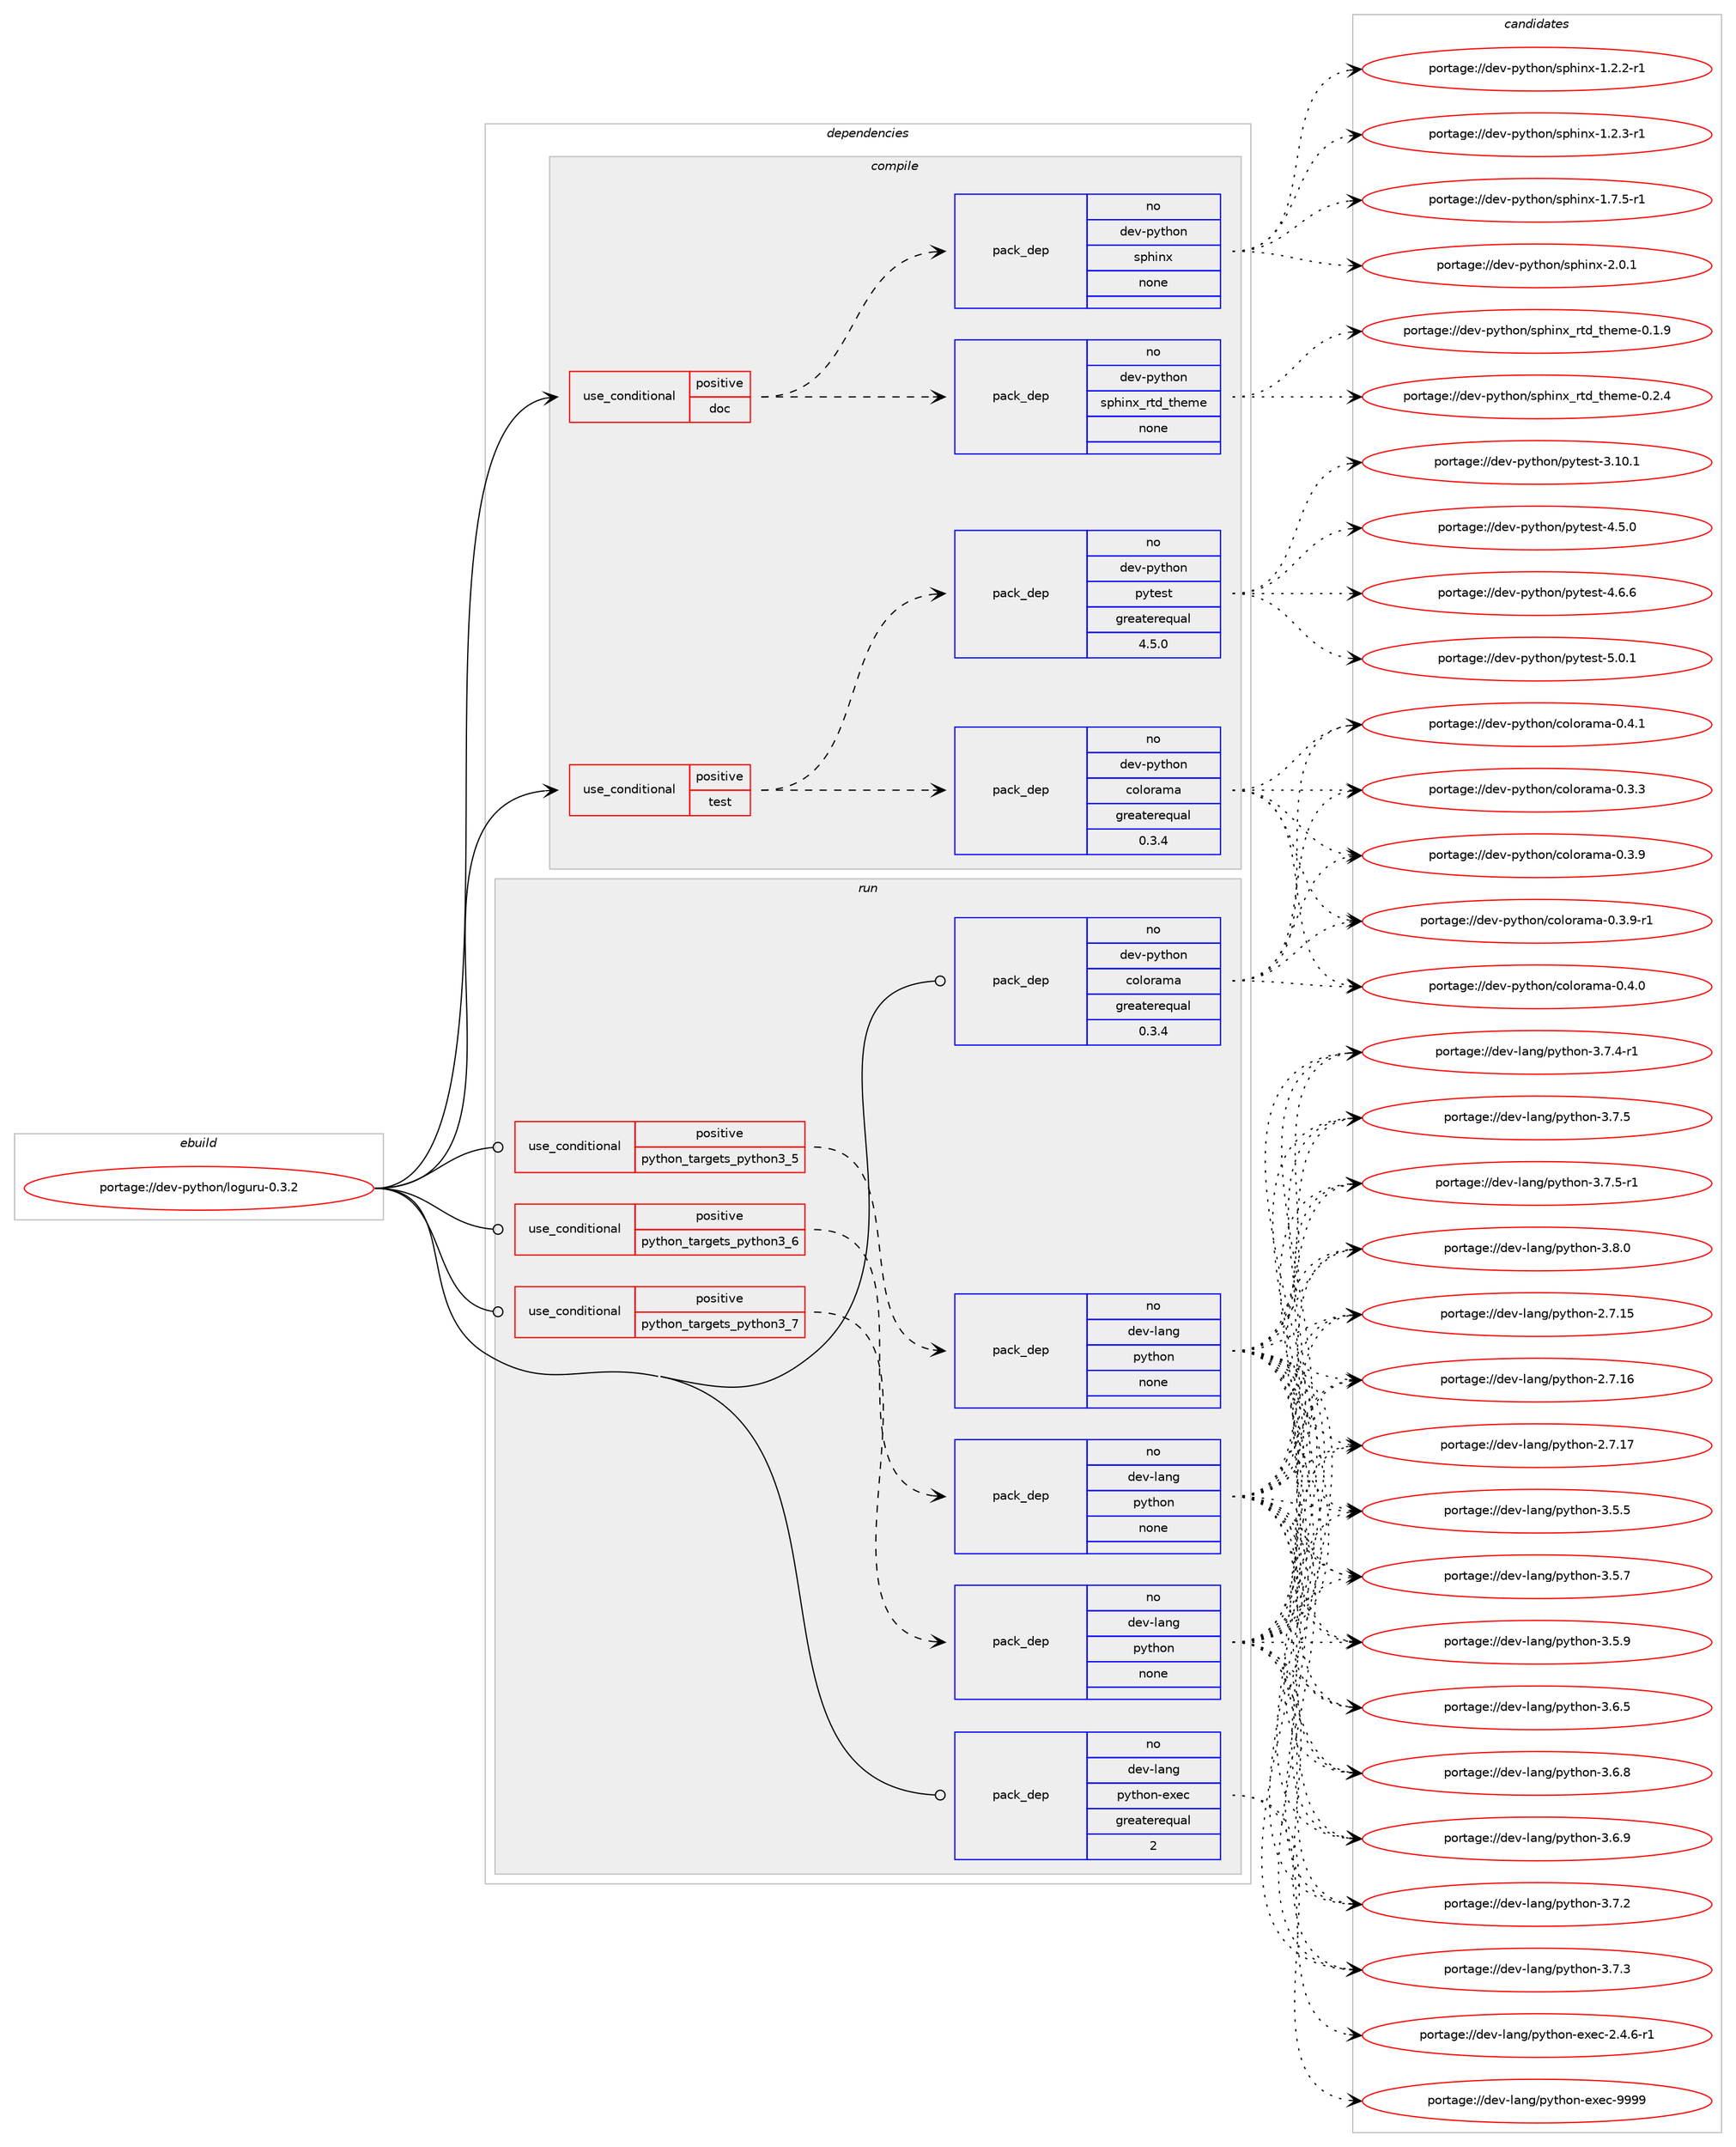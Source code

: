 digraph prolog {

# *************
# Graph options
# *************

newrank=true;
concentrate=true;
compound=true;
graph [rankdir=LR,fontname=Helvetica,fontsize=10,ranksep=1.5];#, ranksep=2.5, nodesep=0.2];
edge  [arrowhead=vee];
node  [fontname=Helvetica,fontsize=10];

# **********
# The ebuild
# **********

subgraph cluster_leftcol {
color=gray;
rank=same;
label=<<i>ebuild</i>>;
id [label="portage://dev-python/loguru-0.3.2", color=red, width=4, href="../dev-python/loguru-0.3.2.svg"];
}

# ****************
# The dependencies
# ****************

subgraph cluster_midcol {
color=gray;
label=<<i>dependencies</i>>;
subgraph cluster_compile {
fillcolor="#eeeeee";
style=filled;
label=<<i>compile</i>>;
subgraph cond31402 {
dependency148342 [label=<<TABLE BORDER="0" CELLBORDER="1" CELLSPACING="0" CELLPADDING="4"><TR><TD ROWSPAN="3" CELLPADDING="10">use_conditional</TD></TR><TR><TD>positive</TD></TR><TR><TD>doc</TD></TR></TABLE>>, shape=none, color=red];
subgraph pack113615 {
dependency148343 [label=<<TABLE BORDER="0" CELLBORDER="1" CELLSPACING="0" CELLPADDING="4" WIDTH="220"><TR><TD ROWSPAN="6" CELLPADDING="30">pack_dep</TD></TR><TR><TD WIDTH="110">no</TD></TR><TR><TD>dev-python</TD></TR><TR><TD>sphinx</TD></TR><TR><TD>none</TD></TR><TR><TD></TD></TR></TABLE>>, shape=none, color=blue];
}
dependency148342:e -> dependency148343:w [weight=20,style="dashed",arrowhead="vee"];
subgraph pack113616 {
dependency148344 [label=<<TABLE BORDER="0" CELLBORDER="1" CELLSPACING="0" CELLPADDING="4" WIDTH="220"><TR><TD ROWSPAN="6" CELLPADDING="30">pack_dep</TD></TR><TR><TD WIDTH="110">no</TD></TR><TR><TD>dev-python</TD></TR><TR><TD>sphinx_rtd_theme</TD></TR><TR><TD>none</TD></TR><TR><TD></TD></TR></TABLE>>, shape=none, color=blue];
}
dependency148342:e -> dependency148344:w [weight=20,style="dashed",arrowhead="vee"];
}
id:e -> dependency148342:w [weight=20,style="solid",arrowhead="vee"];
subgraph cond31403 {
dependency148345 [label=<<TABLE BORDER="0" CELLBORDER="1" CELLSPACING="0" CELLPADDING="4"><TR><TD ROWSPAN="3" CELLPADDING="10">use_conditional</TD></TR><TR><TD>positive</TD></TR><TR><TD>test</TD></TR></TABLE>>, shape=none, color=red];
subgraph pack113617 {
dependency148346 [label=<<TABLE BORDER="0" CELLBORDER="1" CELLSPACING="0" CELLPADDING="4" WIDTH="220"><TR><TD ROWSPAN="6" CELLPADDING="30">pack_dep</TD></TR><TR><TD WIDTH="110">no</TD></TR><TR><TD>dev-python</TD></TR><TR><TD>colorama</TD></TR><TR><TD>greaterequal</TD></TR><TR><TD>0.3.4</TD></TR></TABLE>>, shape=none, color=blue];
}
dependency148345:e -> dependency148346:w [weight=20,style="dashed",arrowhead="vee"];
subgraph pack113618 {
dependency148347 [label=<<TABLE BORDER="0" CELLBORDER="1" CELLSPACING="0" CELLPADDING="4" WIDTH="220"><TR><TD ROWSPAN="6" CELLPADDING="30">pack_dep</TD></TR><TR><TD WIDTH="110">no</TD></TR><TR><TD>dev-python</TD></TR><TR><TD>pytest</TD></TR><TR><TD>greaterequal</TD></TR><TR><TD>4.5.0</TD></TR></TABLE>>, shape=none, color=blue];
}
dependency148345:e -> dependency148347:w [weight=20,style="dashed",arrowhead="vee"];
}
id:e -> dependency148345:w [weight=20,style="solid",arrowhead="vee"];
}
subgraph cluster_compileandrun {
fillcolor="#eeeeee";
style=filled;
label=<<i>compile and run</i>>;
}
subgraph cluster_run {
fillcolor="#eeeeee";
style=filled;
label=<<i>run</i>>;
subgraph cond31404 {
dependency148348 [label=<<TABLE BORDER="0" CELLBORDER="1" CELLSPACING="0" CELLPADDING="4"><TR><TD ROWSPAN="3" CELLPADDING="10">use_conditional</TD></TR><TR><TD>positive</TD></TR><TR><TD>python_targets_python3_5</TD></TR></TABLE>>, shape=none, color=red];
subgraph pack113619 {
dependency148349 [label=<<TABLE BORDER="0" CELLBORDER="1" CELLSPACING="0" CELLPADDING="4" WIDTH="220"><TR><TD ROWSPAN="6" CELLPADDING="30">pack_dep</TD></TR><TR><TD WIDTH="110">no</TD></TR><TR><TD>dev-lang</TD></TR><TR><TD>python</TD></TR><TR><TD>none</TD></TR><TR><TD></TD></TR></TABLE>>, shape=none, color=blue];
}
dependency148348:e -> dependency148349:w [weight=20,style="dashed",arrowhead="vee"];
}
id:e -> dependency148348:w [weight=20,style="solid",arrowhead="odot"];
subgraph cond31405 {
dependency148350 [label=<<TABLE BORDER="0" CELLBORDER="1" CELLSPACING="0" CELLPADDING="4"><TR><TD ROWSPAN="3" CELLPADDING="10">use_conditional</TD></TR><TR><TD>positive</TD></TR><TR><TD>python_targets_python3_6</TD></TR></TABLE>>, shape=none, color=red];
subgraph pack113620 {
dependency148351 [label=<<TABLE BORDER="0" CELLBORDER="1" CELLSPACING="0" CELLPADDING="4" WIDTH="220"><TR><TD ROWSPAN="6" CELLPADDING="30">pack_dep</TD></TR><TR><TD WIDTH="110">no</TD></TR><TR><TD>dev-lang</TD></TR><TR><TD>python</TD></TR><TR><TD>none</TD></TR><TR><TD></TD></TR></TABLE>>, shape=none, color=blue];
}
dependency148350:e -> dependency148351:w [weight=20,style="dashed",arrowhead="vee"];
}
id:e -> dependency148350:w [weight=20,style="solid",arrowhead="odot"];
subgraph cond31406 {
dependency148352 [label=<<TABLE BORDER="0" CELLBORDER="1" CELLSPACING="0" CELLPADDING="4"><TR><TD ROWSPAN="3" CELLPADDING="10">use_conditional</TD></TR><TR><TD>positive</TD></TR><TR><TD>python_targets_python3_7</TD></TR></TABLE>>, shape=none, color=red];
subgraph pack113621 {
dependency148353 [label=<<TABLE BORDER="0" CELLBORDER="1" CELLSPACING="0" CELLPADDING="4" WIDTH="220"><TR><TD ROWSPAN="6" CELLPADDING="30">pack_dep</TD></TR><TR><TD WIDTH="110">no</TD></TR><TR><TD>dev-lang</TD></TR><TR><TD>python</TD></TR><TR><TD>none</TD></TR><TR><TD></TD></TR></TABLE>>, shape=none, color=blue];
}
dependency148352:e -> dependency148353:w [weight=20,style="dashed",arrowhead="vee"];
}
id:e -> dependency148352:w [weight=20,style="solid",arrowhead="odot"];
subgraph pack113622 {
dependency148354 [label=<<TABLE BORDER="0" CELLBORDER="1" CELLSPACING="0" CELLPADDING="4" WIDTH="220"><TR><TD ROWSPAN="6" CELLPADDING="30">pack_dep</TD></TR><TR><TD WIDTH="110">no</TD></TR><TR><TD>dev-lang</TD></TR><TR><TD>python-exec</TD></TR><TR><TD>greaterequal</TD></TR><TR><TD>2</TD></TR></TABLE>>, shape=none, color=blue];
}
id:e -> dependency148354:w [weight=20,style="solid",arrowhead="odot"];
subgraph pack113623 {
dependency148355 [label=<<TABLE BORDER="0" CELLBORDER="1" CELLSPACING="0" CELLPADDING="4" WIDTH="220"><TR><TD ROWSPAN="6" CELLPADDING="30">pack_dep</TD></TR><TR><TD WIDTH="110">no</TD></TR><TR><TD>dev-python</TD></TR><TR><TD>colorama</TD></TR><TR><TD>greaterequal</TD></TR><TR><TD>0.3.4</TD></TR></TABLE>>, shape=none, color=blue];
}
id:e -> dependency148355:w [weight=20,style="solid",arrowhead="odot"];
}
}

# **************
# The candidates
# **************

subgraph cluster_choices {
rank=same;
color=gray;
label=<<i>candidates</i>>;

subgraph choice113615 {
color=black;
nodesep=1;
choiceportage10010111845112121116104111110471151121041051101204549465046504511449 [label="portage://dev-python/sphinx-1.2.2-r1", color=red, width=4,href="../dev-python/sphinx-1.2.2-r1.svg"];
choiceportage10010111845112121116104111110471151121041051101204549465046514511449 [label="portage://dev-python/sphinx-1.2.3-r1", color=red, width=4,href="../dev-python/sphinx-1.2.3-r1.svg"];
choiceportage10010111845112121116104111110471151121041051101204549465546534511449 [label="portage://dev-python/sphinx-1.7.5-r1", color=red, width=4,href="../dev-python/sphinx-1.7.5-r1.svg"];
choiceportage1001011184511212111610411111047115112104105110120455046484649 [label="portage://dev-python/sphinx-2.0.1", color=red, width=4,href="../dev-python/sphinx-2.0.1.svg"];
dependency148343:e -> choiceportage10010111845112121116104111110471151121041051101204549465046504511449:w [style=dotted,weight="100"];
dependency148343:e -> choiceportage10010111845112121116104111110471151121041051101204549465046514511449:w [style=dotted,weight="100"];
dependency148343:e -> choiceportage10010111845112121116104111110471151121041051101204549465546534511449:w [style=dotted,weight="100"];
dependency148343:e -> choiceportage1001011184511212111610411111047115112104105110120455046484649:w [style=dotted,weight="100"];
}
subgraph choice113616 {
color=black;
nodesep=1;
choiceportage10010111845112121116104111110471151121041051101209511411610095116104101109101454846494657 [label="portage://dev-python/sphinx_rtd_theme-0.1.9", color=red, width=4,href="../dev-python/sphinx_rtd_theme-0.1.9.svg"];
choiceportage10010111845112121116104111110471151121041051101209511411610095116104101109101454846504652 [label="portage://dev-python/sphinx_rtd_theme-0.2.4", color=red, width=4,href="../dev-python/sphinx_rtd_theme-0.2.4.svg"];
dependency148344:e -> choiceportage10010111845112121116104111110471151121041051101209511411610095116104101109101454846494657:w [style=dotted,weight="100"];
dependency148344:e -> choiceportage10010111845112121116104111110471151121041051101209511411610095116104101109101454846504652:w [style=dotted,weight="100"];
}
subgraph choice113617 {
color=black;
nodesep=1;
choiceportage1001011184511212111610411111047991111081111149710997454846514651 [label="portage://dev-python/colorama-0.3.3", color=red, width=4,href="../dev-python/colorama-0.3.3.svg"];
choiceportage1001011184511212111610411111047991111081111149710997454846514657 [label="portage://dev-python/colorama-0.3.9", color=red, width=4,href="../dev-python/colorama-0.3.9.svg"];
choiceportage10010111845112121116104111110479911110811111497109974548465146574511449 [label="portage://dev-python/colorama-0.3.9-r1", color=red, width=4,href="../dev-python/colorama-0.3.9-r1.svg"];
choiceportage1001011184511212111610411111047991111081111149710997454846524648 [label="portage://dev-python/colorama-0.4.0", color=red, width=4,href="../dev-python/colorama-0.4.0.svg"];
choiceportage1001011184511212111610411111047991111081111149710997454846524649 [label="portage://dev-python/colorama-0.4.1", color=red, width=4,href="../dev-python/colorama-0.4.1.svg"];
dependency148346:e -> choiceportage1001011184511212111610411111047991111081111149710997454846514651:w [style=dotted,weight="100"];
dependency148346:e -> choiceportage1001011184511212111610411111047991111081111149710997454846514657:w [style=dotted,weight="100"];
dependency148346:e -> choiceportage10010111845112121116104111110479911110811111497109974548465146574511449:w [style=dotted,weight="100"];
dependency148346:e -> choiceportage1001011184511212111610411111047991111081111149710997454846524648:w [style=dotted,weight="100"];
dependency148346:e -> choiceportage1001011184511212111610411111047991111081111149710997454846524649:w [style=dotted,weight="100"];
}
subgraph choice113618 {
color=black;
nodesep=1;
choiceportage100101118451121211161041111104711212111610111511645514649484649 [label="portage://dev-python/pytest-3.10.1", color=red, width=4,href="../dev-python/pytest-3.10.1.svg"];
choiceportage1001011184511212111610411111047112121116101115116455246534648 [label="portage://dev-python/pytest-4.5.0", color=red, width=4,href="../dev-python/pytest-4.5.0.svg"];
choiceportage1001011184511212111610411111047112121116101115116455246544654 [label="portage://dev-python/pytest-4.6.6", color=red, width=4,href="../dev-python/pytest-4.6.6.svg"];
choiceportage1001011184511212111610411111047112121116101115116455346484649 [label="portage://dev-python/pytest-5.0.1", color=red, width=4,href="../dev-python/pytest-5.0.1.svg"];
dependency148347:e -> choiceportage100101118451121211161041111104711212111610111511645514649484649:w [style=dotted,weight="100"];
dependency148347:e -> choiceportage1001011184511212111610411111047112121116101115116455246534648:w [style=dotted,weight="100"];
dependency148347:e -> choiceportage1001011184511212111610411111047112121116101115116455246544654:w [style=dotted,weight="100"];
dependency148347:e -> choiceportage1001011184511212111610411111047112121116101115116455346484649:w [style=dotted,weight="100"];
}
subgraph choice113619 {
color=black;
nodesep=1;
choiceportage10010111845108971101034711212111610411111045504655464953 [label="portage://dev-lang/python-2.7.15", color=red, width=4,href="../dev-lang/python-2.7.15.svg"];
choiceportage10010111845108971101034711212111610411111045504655464954 [label="portage://dev-lang/python-2.7.16", color=red, width=4,href="../dev-lang/python-2.7.16.svg"];
choiceportage10010111845108971101034711212111610411111045504655464955 [label="portage://dev-lang/python-2.7.17", color=red, width=4,href="../dev-lang/python-2.7.17.svg"];
choiceportage100101118451089711010347112121116104111110455146534653 [label="portage://dev-lang/python-3.5.5", color=red, width=4,href="../dev-lang/python-3.5.5.svg"];
choiceportage100101118451089711010347112121116104111110455146534655 [label="portage://dev-lang/python-3.5.7", color=red, width=4,href="../dev-lang/python-3.5.7.svg"];
choiceportage100101118451089711010347112121116104111110455146534657 [label="portage://dev-lang/python-3.5.9", color=red, width=4,href="../dev-lang/python-3.5.9.svg"];
choiceportage100101118451089711010347112121116104111110455146544653 [label="portage://dev-lang/python-3.6.5", color=red, width=4,href="../dev-lang/python-3.6.5.svg"];
choiceportage100101118451089711010347112121116104111110455146544656 [label="portage://dev-lang/python-3.6.8", color=red, width=4,href="../dev-lang/python-3.6.8.svg"];
choiceportage100101118451089711010347112121116104111110455146544657 [label="portage://dev-lang/python-3.6.9", color=red, width=4,href="../dev-lang/python-3.6.9.svg"];
choiceportage100101118451089711010347112121116104111110455146554650 [label="portage://dev-lang/python-3.7.2", color=red, width=4,href="../dev-lang/python-3.7.2.svg"];
choiceportage100101118451089711010347112121116104111110455146554651 [label="portage://dev-lang/python-3.7.3", color=red, width=4,href="../dev-lang/python-3.7.3.svg"];
choiceportage1001011184510897110103471121211161041111104551465546524511449 [label="portage://dev-lang/python-3.7.4-r1", color=red, width=4,href="../dev-lang/python-3.7.4-r1.svg"];
choiceportage100101118451089711010347112121116104111110455146554653 [label="portage://dev-lang/python-3.7.5", color=red, width=4,href="../dev-lang/python-3.7.5.svg"];
choiceportage1001011184510897110103471121211161041111104551465546534511449 [label="portage://dev-lang/python-3.7.5-r1", color=red, width=4,href="../dev-lang/python-3.7.5-r1.svg"];
choiceportage100101118451089711010347112121116104111110455146564648 [label="portage://dev-lang/python-3.8.0", color=red, width=4,href="../dev-lang/python-3.8.0.svg"];
dependency148349:e -> choiceportage10010111845108971101034711212111610411111045504655464953:w [style=dotted,weight="100"];
dependency148349:e -> choiceportage10010111845108971101034711212111610411111045504655464954:w [style=dotted,weight="100"];
dependency148349:e -> choiceportage10010111845108971101034711212111610411111045504655464955:w [style=dotted,weight="100"];
dependency148349:e -> choiceportage100101118451089711010347112121116104111110455146534653:w [style=dotted,weight="100"];
dependency148349:e -> choiceportage100101118451089711010347112121116104111110455146534655:w [style=dotted,weight="100"];
dependency148349:e -> choiceportage100101118451089711010347112121116104111110455146534657:w [style=dotted,weight="100"];
dependency148349:e -> choiceportage100101118451089711010347112121116104111110455146544653:w [style=dotted,weight="100"];
dependency148349:e -> choiceportage100101118451089711010347112121116104111110455146544656:w [style=dotted,weight="100"];
dependency148349:e -> choiceportage100101118451089711010347112121116104111110455146544657:w [style=dotted,weight="100"];
dependency148349:e -> choiceportage100101118451089711010347112121116104111110455146554650:w [style=dotted,weight="100"];
dependency148349:e -> choiceportage100101118451089711010347112121116104111110455146554651:w [style=dotted,weight="100"];
dependency148349:e -> choiceportage1001011184510897110103471121211161041111104551465546524511449:w [style=dotted,weight="100"];
dependency148349:e -> choiceportage100101118451089711010347112121116104111110455146554653:w [style=dotted,weight="100"];
dependency148349:e -> choiceportage1001011184510897110103471121211161041111104551465546534511449:w [style=dotted,weight="100"];
dependency148349:e -> choiceportage100101118451089711010347112121116104111110455146564648:w [style=dotted,weight="100"];
}
subgraph choice113620 {
color=black;
nodesep=1;
choiceportage10010111845108971101034711212111610411111045504655464953 [label="portage://dev-lang/python-2.7.15", color=red, width=4,href="../dev-lang/python-2.7.15.svg"];
choiceportage10010111845108971101034711212111610411111045504655464954 [label="portage://dev-lang/python-2.7.16", color=red, width=4,href="../dev-lang/python-2.7.16.svg"];
choiceportage10010111845108971101034711212111610411111045504655464955 [label="portage://dev-lang/python-2.7.17", color=red, width=4,href="../dev-lang/python-2.7.17.svg"];
choiceportage100101118451089711010347112121116104111110455146534653 [label="portage://dev-lang/python-3.5.5", color=red, width=4,href="../dev-lang/python-3.5.5.svg"];
choiceportage100101118451089711010347112121116104111110455146534655 [label="portage://dev-lang/python-3.5.7", color=red, width=4,href="../dev-lang/python-3.5.7.svg"];
choiceportage100101118451089711010347112121116104111110455146534657 [label="portage://dev-lang/python-3.5.9", color=red, width=4,href="../dev-lang/python-3.5.9.svg"];
choiceportage100101118451089711010347112121116104111110455146544653 [label="portage://dev-lang/python-3.6.5", color=red, width=4,href="../dev-lang/python-3.6.5.svg"];
choiceportage100101118451089711010347112121116104111110455146544656 [label="portage://dev-lang/python-3.6.8", color=red, width=4,href="../dev-lang/python-3.6.8.svg"];
choiceportage100101118451089711010347112121116104111110455146544657 [label="portage://dev-lang/python-3.6.9", color=red, width=4,href="../dev-lang/python-3.6.9.svg"];
choiceportage100101118451089711010347112121116104111110455146554650 [label="portage://dev-lang/python-3.7.2", color=red, width=4,href="../dev-lang/python-3.7.2.svg"];
choiceportage100101118451089711010347112121116104111110455146554651 [label="portage://dev-lang/python-3.7.3", color=red, width=4,href="../dev-lang/python-3.7.3.svg"];
choiceportage1001011184510897110103471121211161041111104551465546524511449 [label="portage://dev-lang/python-3.7.4-r1", color=red, width=4,href="../dev-lang/python-3.7.4-r1.svg"];
choiceportage100101118451089711010347112121116104111110455146554653 [label="portage://dev-lang/python-3.7.5", color=red, width=4,href="../dev-lang/python-3.7.5.svg"];
choiceportage1001011184510897110103471121211161041111104551465546534511449 [label="portage://dev-lang/python-3.7.5-r1", color=red, width=4,href="../dev-lang/python-3.7.5-r1.svg"];
choiceportage100101118451089711010347112121116104111110455146564648 [label="portage://dev-lang/python-3.8.0", color=red, width=4,href="../dev-lang/python-3.8.0.svg"];
dependency148351:e -> choiceportage10010111845108971101034711212111610411111045504655464953:w [style=dotted,weight="100"];
dependency148351:e -> choiceportage10010111845108971101034711212111610411111045504655464954:w [style=dotted,weight="100"];
dependency148351:e -> choiceportage10010111845108971101034711212111610411111045504655464955:w [style=dotted,weight="100"];
dependency148351:e -> choiceportage100101118451089711010347112121116104111110455146534653:w [style=dotted,weight="100"];
dependency148351:e -> choiceportage100101118451089711010347112121116104111110455146534655:w [style=dotted,weight="100"];
dependency148351:e -> choiceportage100101118451089711010347112121116104111110455146534657:w [style=dotted,weight="100"];
dependency148351:e -> choiceportage100101118451089711010347112121116104111110455146544653:w [style=dotted,weight="100"];
dependency148351:e -> choiceportage100101118451089711010347112121116104111110455146544656:w [style=dotted,weight="100"];
dependency148351:e -> choiceportage100101118451089711010347112121116104111110455146544657:w [style=dotted,weight="100"];
dependency148351:e -> choiceportage100101118451089711010347112121116104111110455146554650:w [style=dotted,weight="100"];
dependency148351:e -> choiceportage100101118451089711010347112121116104111110455146554651:w [style=dotted,weight="100"];
dependency148351:e -> choiceportage1001011184510897110103471121211161041111104551465546524511449:w [style=dotted,weight="100"];
dependency148351:e -> choiceportage100101118451089711010347112121116104111110455146554653:w [style=dotted,weight="100"];
dependency148351:e -> choiceportage1001011184510897110103471121211161041111104551465546534511449:w [style=dotted,weight="100"];
dependency148351:e -> choiceportage100101118451089711010347112121116104111110455146564648:w [style=dotted,weight="100"];
}
subgraph choice113621 {
color=black;
nodesep=1;
choiceportage10010111845108971101034711212111610411111045504655464953 [label="portage://dev-lang/python-2.7.15", color=red, width=4,href="../dev-lang/python-2.7.15.svg"];
choiceportage10010111845108971101034711212111610411111045504655464954 [label="portage://dev-lang/python-2.7.16", color=red, width=4,href="../dev-lang/python-2.7.16.svg"];
choiceportage10010111845108971101034711212111610411111045504655464955 [label="portage://dev-lang/python-2.7.17", color=red, width=4,href="../dev-lang/python-2.7.17.svg"];
choiceportage100101118451089711010347112121116104111110455146534653 [label="portage://dev-lang/python-3.5.5", color=red, width=4,href="../dev-lang/python-3.5.5.svg"];
choiceportage100101118451089711010347112121116104111110455146534655 [label="portage://dev-lang/python-3.5.7", color=red, width=4,href="../dev-lang/python-3.5.7.svg"];
choiceportage100101118451089711010347112121116104111110455146534657 [label="portage://dev-lang/python-3.5.9", color=red, width=4,href="../dev-lang/python-3.5.9.svg"];
choiceportage100101118451089711010347112121116104111110455146544653 [label="portage://dev-lang/python-3.6.5", color=red, width=4,href="../dev-lang/python-3.6.5.svg"];
choiceportage100101118451089711010347112121116104111110455146544656 [label="portage://dev-lang/python-3.6.8", color=red, width=4,href="../dev-lang/python-3.6.8.svg"];
choiceportage100101118451089711010347112121116104111110455146544657 [label="portage://dev-lang/python-3.6.9", color=red, width=4,href="../dev-lang/python-3.6.9.svg"];
choiceportage100101118451089711010347112121116104111110455146554650 [label="portage://dev-lang/python-3.7.2", color=red, width=4,href="../dev-lang/python-3.7.2.svg"];
choiceportage100101118451089711010347112121116104111110455146554651 [label="portage://dev-lang/python-3.7.3", color=red, width=4,href="../dev-lang/python-3.7.3.svg"];
choiceportage1001011184510897110103471121211161041111104551465546524511449 [label="portage://dev-lang/python-3.7.4-r1", color=red, width=4,href="../dev-lang/python-3.7.4-r1.svg"];
choiceportage100101118451089711010347112121116104111110455146554653 [label="portage://dev-lang/python-3.7.5", color=red, width=4,href="../dev-lang/python-3.7.5.svg"];
choiceportage1001011184510897110103471121211161041111104551465546534511449 [label="portage://dev-lang/python-3.7.5-r1", color=red, width=4,href="../dev-lang/python-3.7.5-r1.svg"];
choiceportage100101118451089711010347112121116104111110455146564648 [label="portage://dev-lang/python-3.8.0", color=red, width=4,href="../dev-lang/python-3.8.0.svg"];
dependency148353:e -> choiceportage10010111845108971101034711212111610411111045504655464953:w [style=dotted,weight="100"];
dependency148353:e -> choiceportage10010111845108971101034711212111610411111045504655464954:w [style=dotted,weight="100"];
dependency148353:e -> choiceportage10010111845108971101034711212111610411111045504655464955:w [style=dotted,weight="100"];
dependency148353:e -> choiceportage100101118451089711010347112121116104111110455146534653:w [style=dotted,weight="100"];
dependency148353:e -> choiceportage100101118451089711010347112121116104111110455146534655:w [style=dotted,weight="100"];
dependency148353:e -> choiceportage100101118451089711010347112121116104111110455146534657:w [style=dotted,weight="100"];
dependency148353:e -> choiceportage100101118451089711010347112121116104111110455146544653:w [style=dotted,weight="100"];
dependency148353:e -> choiceportage100101118451089711010347112121116104111110455146544656:w [style=dotted,weight="100"];
dependency148353:e -> choiceportage100101118451089711010347112121116104111110455146544657:w [style=dotted,weight="100"];
dependency148353:e -> choiceportage100101118451089711010347112121116104111110455146554650:w [style=dotted,weight="100"];
dependency148353:e -> choiceportage100101118451089711010347112121116104111110455146554651:w [style=dotted,weight="100"];
dependency148353:e -> choiceportage1001011184510897110103471121211161041111104551465546524511449:w [style=dotted,weight="100"];
dependency148353:e -> choiceportage100101118451089711010347112121116104111110455146554653:w [style=dotted,weight="100"];
dependency148353:e -> choiceportage1001011184510897110103471121211161041111104551465546534511449:w [style=dotted,weight="100"];
dependency148353:e -> choiceportage100101118451089711010347112121116104111110455146564648:w [style=dotted,weight="100"];
}
subgraph choice113622 {
color=black;
nodesep=1;
choiceportage10010111845108971101034711212111610411111045101120101994550465246544511449 [label="portage://dev-lang/python-exec-2.4.6-r1", color=red, width=4,href="../dev-lang/python-exec-2.4.6-r1.svg"];
choiceportage10010111845108971101034711212111610411111045101120101994557575757 [label="portage://dev-lang/python-exec-9999", color=red, width=4,href="../dev-lang/python-exec-9999.svg"];
dependency148354:e -> choiceportage10010111845108971101034711212111610411111045101120101994550465246544511449:w [style=dotted,weight="100"];
dependency148354:e -> choiceportage10010111845108971101034711212111610411111045101120101994557575757:w [style=dotted,weight="100"];
}
subgraph choice113623 {
color=black;
nodesep=1;
choiceportage1001011184511212111610411111047991111081111149710997454846514651 [label="portage://dev-python/colorama-0.3.3", color=red, width=4,href="../dev-python/colorama-0.3.3.svg"];
choiceportage1001011184511212111610411111047991111081111149710997454846514657 [label="portage://dev-python/colorama-0.3.9", color=red, width=4,href="../dev-python/colorama-0.3.9.svg"];
choiceportage10010111845112121116104111110479911110811111497109974548465146574511449 [label="portage://dev-python/colorama-0.3.9-r1", color=red, width=4,href="../dev-python/colorama-0.3.9-r1.svg"];
choiceportage1001011184511212111610411111047991111081111149710997454846524648 [label="portage://dev-python/colorama-0.4.0", color=red, width=4,href="../dev-python/colorama-0.4.0.svg"];
choiceportage1001011184511212111610411111047991111081111149710997454846524649 [label="portage://dev-python/colorama-0.4.1", color=red, width=4,href="../dev-python/colorama-0.4.1.svg"];
dependency148355:e -> choiceportage1001011184511212111610411111047991111081111149710997454846514651:w [style=dotted,weight="100"];
dependency148355:e -> choiceportage1001011184511212111610411111047991111081111149710997454846514657:w [style=dotted,weight="100"];
dependency148355:e -> choiceportage10010111845112121116104111110479911110811111497109974548465146574511449:w [style=dotted,weight="100"];
dependency148355:e -> choiceportage1001011184511212111610411111047991111081111149710997454846524648:w [style=dotted,weight="100"];
dependency148355:e -> choiceportage1001011184511212111610411111047991111081111149710997454846524649:w [style=dotted,weight="100"];
}
}

}
